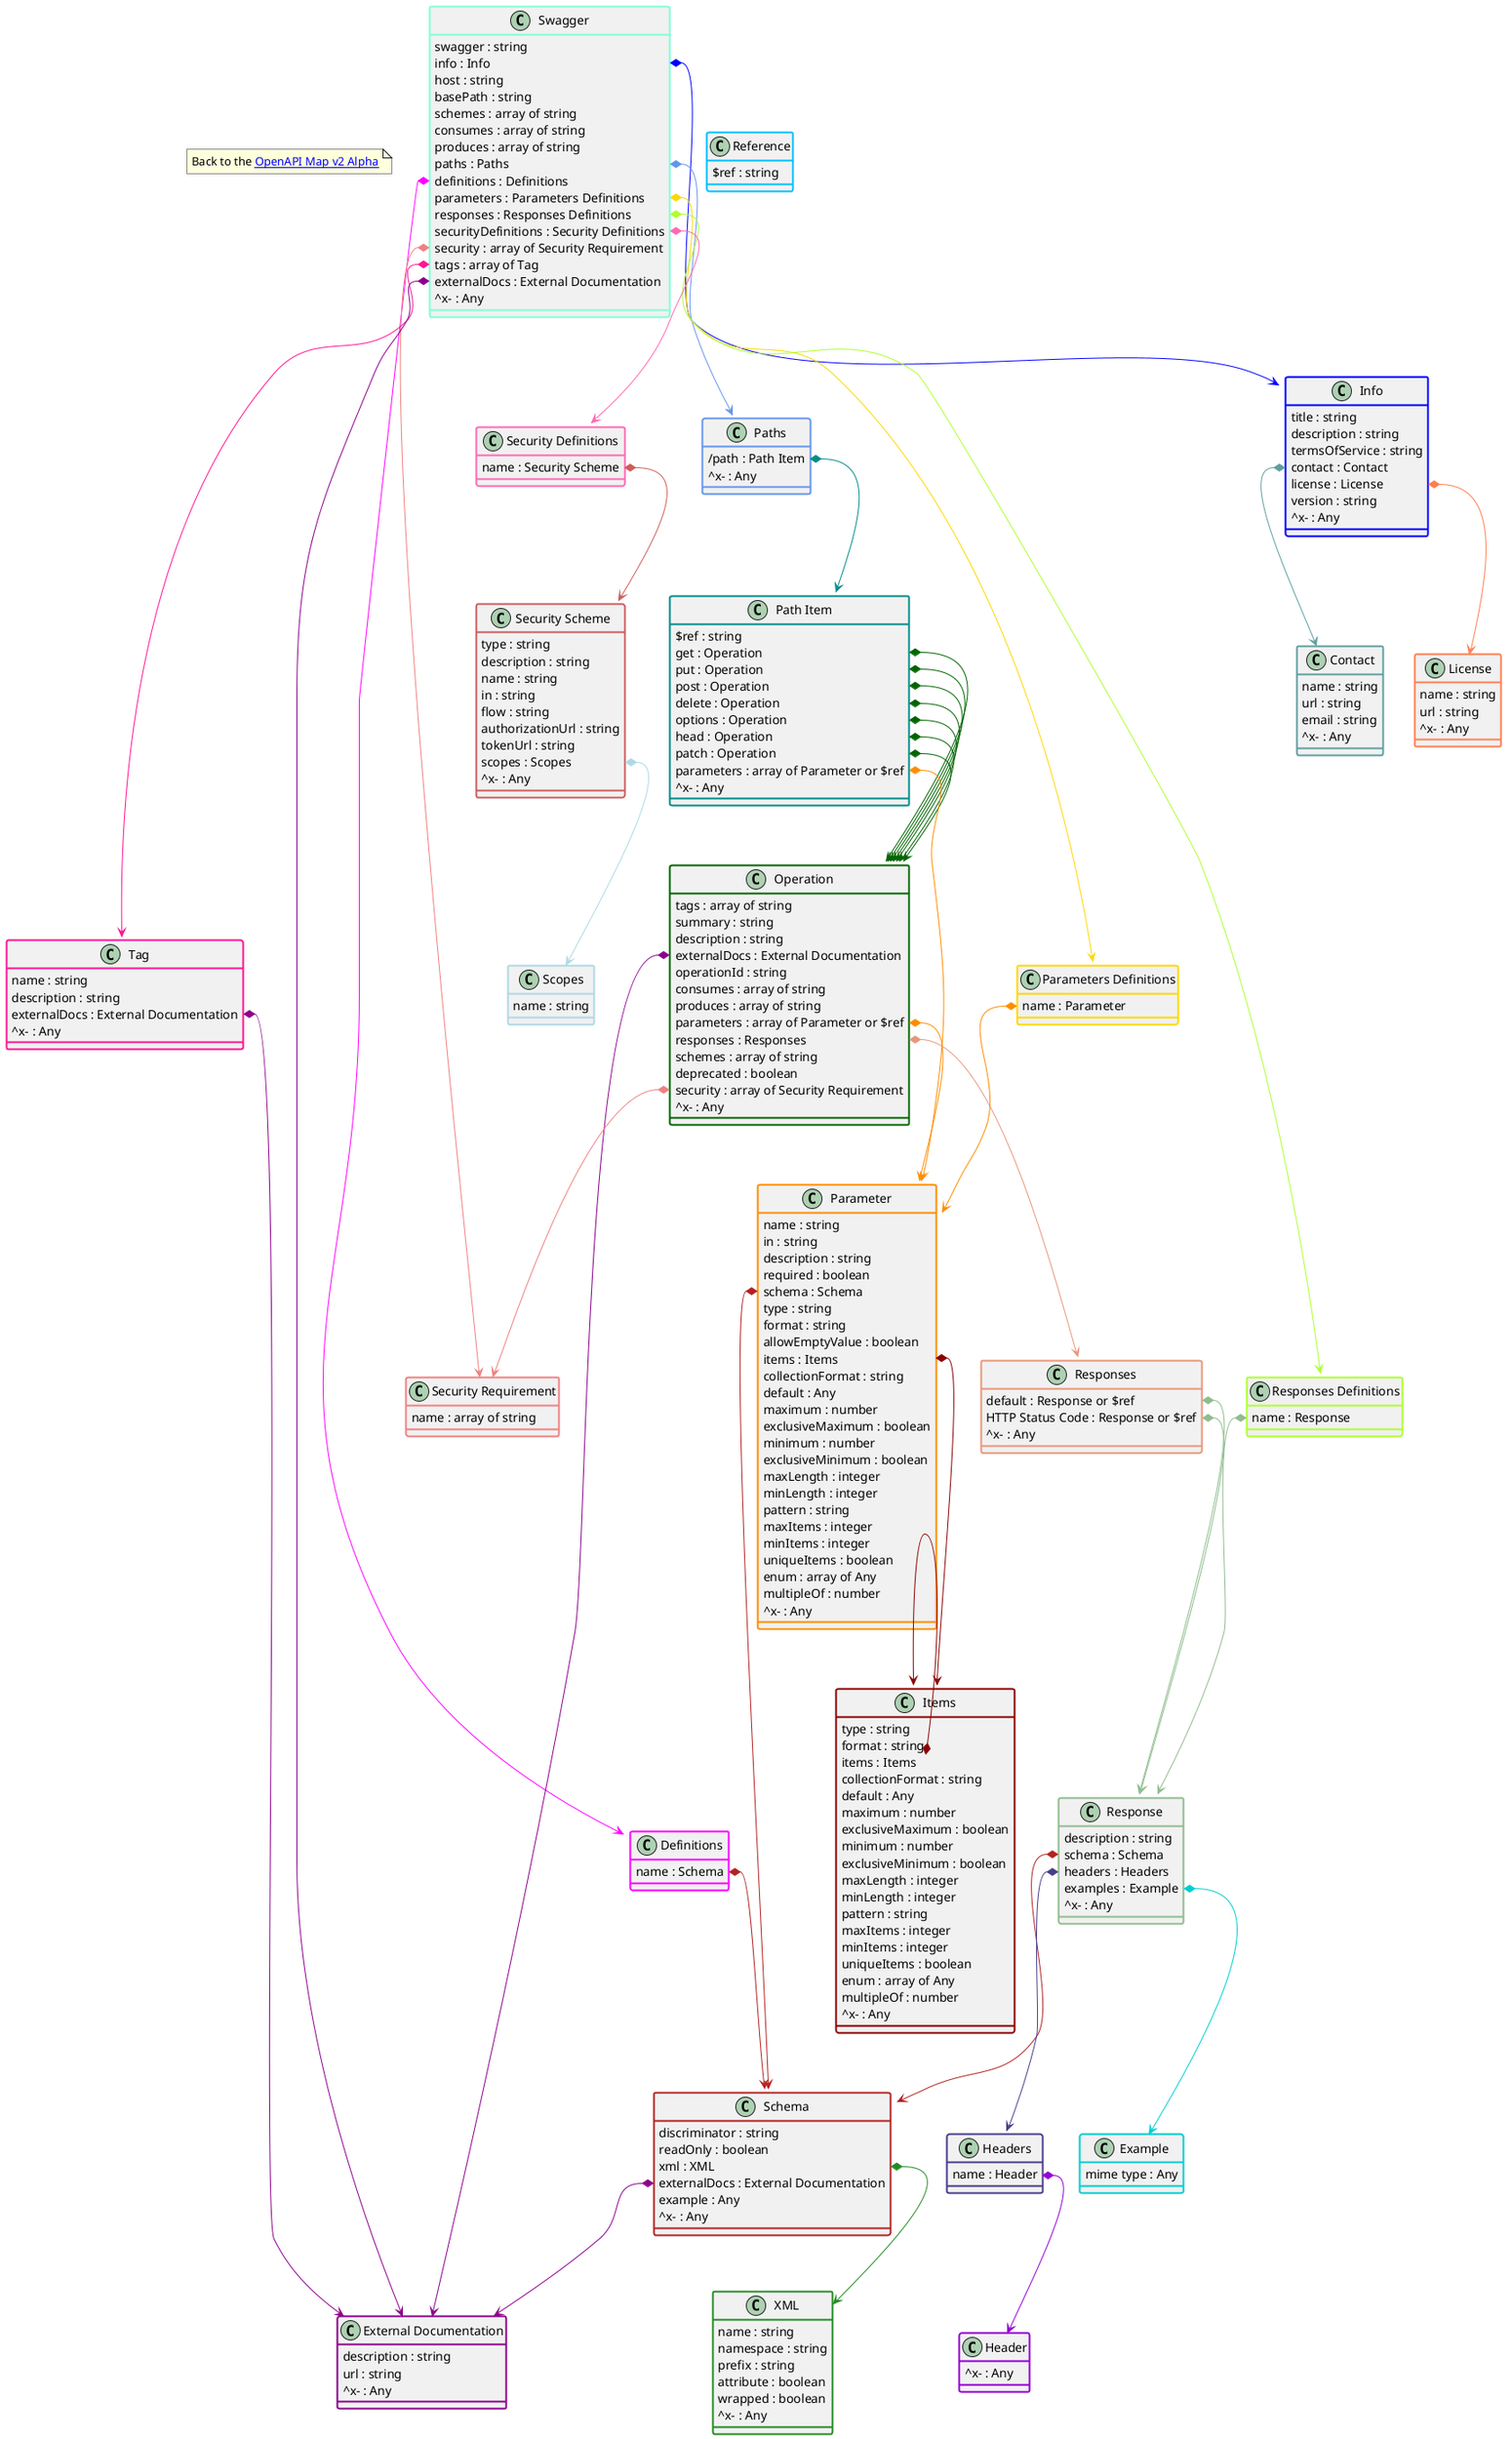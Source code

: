 @startuml
note "Back to the [[/oas-data-viewer-web-component OpenAPI Map v2 Alpha]]" as TITLE
class "Swagger" #line:Aquamarine;line.bold {
  swagger : string
  info : Info
  host : string
  basePath : string
  schemes : array of string
  consumes : array of string
  produces : array of string
  paths : Paths
  definitions : Definitions
  parameters : Parameters Definitions
  responses : Responses Definitions
  securityDefinitions : Security Definitions
  security : array of Security Requirement
  tags : array of Tag
  externalDocs : External Documentation
  ^x- : Any
}
"Swagger::info"*-->"Info" #Blue
"Swagger::paths"*-->"Paths" #CornflowerBlue
"Swagger::definitions"*-->"Definitions" #Fuchsia
"Swagger::parameters"*-->"Parameters Definitions" #Gold
"Swagger::responses"*-->"Responses Definitions" #GreenYellow
"Swagger::securityDefinitions"*-->"Security Definitions" #HotPink
"Swagger::security"*-->"Security Requirement" #LightCoral
"Swagger::tags"*-->"Tag" #DeepPink
"Swagger::externalDocs"*-->"External Documentation" #DarkMagenta

class "Info" #line:Blue;line.bold {
  title : string
  description : string
  termsOfService : string
  contact : Contact
  license : License
  version : string
  ^x- : Any
}
"Info::contact"*-->"Contact" #CadetBlue
"Info::license"*-->"License" #Coral

class "Contact" #line:CadetBlue;line.bold {
  name : string
  url : string
  email : string
  ^x- : Any
}

class "License" #line:Coral;line.bold {
  name : string
  url : string
  ^x- : Any
}

class "Paths" #line:CornflowerBlue;line.bold {
  /path : Path Item
  ^x- : Any
}
"Paths::/path"*-->"Path Item" #DarkCyan

class "Path Item" #line:DarkCyan;line.bold {
  $ref : string
  get : Operation
  put : Operation
  post : Operation
  delete : Operation
  options : Operation
  head : Operation
  patch : Operation
  parameters : array of Parameter or $ref
  ^x- : Any
}
"Path Item::get"*-->"Operation" #DarkGreen
"Path Item::put"*-->"Operation" #DarkGreen
"Path Item::post"*-->"Operation" #DarkGreen
"Path Item::delete"*-->"Operation" #DarkGreen
"Path Item::options"*-->"Operation" #DarkGreen
"Path Item::head"*-->"Operation" #DarkGreen
"Path Item::patch"*-->"Operation" #DarkGreen
"Path Item::parameters"*-->"Parameter" #DarkOrange

class "Operation" #line:DarkGreen;line.bold {
  tags : array of string
  summary : string
  description : string
  externalDocs : External Documentation
  operationId : string
  consumes : array of string
  produces : array of string
  parameters : array of Parameter or $ref
  responses : Responses
  schemes : array of string
  deprecated : boolean
  security : array of Security Requirement
  ^x- : Any
}
"Operation::externalDocs"*-->"External Documentation" #DarkMagenta
"Operation::parameters"*-->"Parameter" #DarkOrange
"Operation::responses"*-->"Responses" #DarkSalmon
"Operation::security"*-->"Security Requirement" #LightCoral

class "External Documentation" #line:DarkMagenta;line.bold {
  description : string
  url : string
  ^x- : Any
}

class "Parameter" #line:DarkOrange;line.bold {
  name : string
  in : string
  description : string
  required : boolean
  schema : Schema
  type : string
  format : string
  allowEmptyValue : boolean
  items : Items
  collectionFormat : string
  default : Any
  maximum : number
  exclusiveMaximum : boolean
  minimum : number
  exclusiveMinimum : boolean
  maxLength : integer
  minLength : integer
  pattern : string
  maxItems : integer
  minItems : integer
  uniqueItems : boolean
  enum : array of Any
  multipleOf : number
  ^x- : Any
}
"Parameter::schema"*-->"Schema" #FireBrick
"Parameter::items"*-->"Items" #DarkRed

class "Items" #line:DarkRed;line.bold {
  type : string
  format : string
  items : Items
  collectionFormat : string
  default : Any
  maximum : number
  exclusiveMaximum : boolean
  minimum : number
  exclusiveMinimum : boolean
  maxLength : integer
  minLength : integer
  pattern : string
  maxItems : integer
  minItems : integer
  uniqueItems : boolean
  enum : array of Any
  multipleOf : number
  ^x- : Any
}
"Items::items"*-->"Items" #DarkRed

class "Responses" #line:DarkSalmon;line.bold {
  default : Response or $ref
  HTTP Status Code : Response or $ref
  ^x- : Any
}
"Responses::default"*-->"Response" #DarkSeaGreen
"Responses::HTTP Status Code"*-->"Response" #DarkSeaGreen

class "Response" #line:DarkSeaGreen;line.bold {
  description : string
  schema : Schema
  headers : Headers
  examples : Example
  ^x- : Any
}
"Response::schema"*-->"Schema" #FireBrick
"Response::headers"*-->"Headers" #DarkSlateBlue
"Response::examples"*-->"Example" #DarkTurquoise

class "Headers" #line:DarkSlateBlue;line.bold {
  name : Header
}
"Headers::name"*-->"Header" #DarkViolet

class "Example" #line:DarkTurquoise;line.bold {
  mime type : Any
}

class "Header" #line:DarkViolet;line.bold {
  ^x- : Any
}

class "Tag" #line:DeepPink;line.bold {
  name : string
  description : string
  externalDocs : External Documentation
  ^x- : Any
}
"Tag::externalDocs"*-->"External Documentation" #DarkMagenta

class "Reference" #line:DeepSkyBlue;line.bold {
  $ref : string
}

class "Schema" #line:FireBrick;line.bold {
  discriminator : string
  readOnly : boolean
  xml : XML
  externalDocs : External Documentation
  example : Any
  ^x- : Any
}
"Schema::xml"*-->"XML" #ForestGreen
"Schema::externalDocs"*-->"External Documentation" #DarkMagenta

class "XML" #line:ForestGreen;line.bold {
  name : string
  namespace : string
  prefix : string
  attribute : boolean
  wrapped : boolean
  ^x- : Any
}

class "Definitions" #line:Fuchsia;line.bold {
  name : Schema
}
"Definitions::name"*-->"Schema" #FireBrick

class "Parameters Definitions" #line:Gold;line.bold {
  name : Parameter
}
"Parameters Definitions::name"*-->"Parameter" #DarkOrange

class "Responses Definitions" #line:GreenYellow;line.bold {
  name : Response
}
"Responses Definitions::name"*-->"Response" #DarkSeaGreen

class "Security Definitions" #line:HotPink;line.bold {
  name : Security Scheme
}
"Security Definitions::name"*-->"Security Scheme" #IndianRed

class "Security Scheme" #line:IndianRed;line.bold {
  type : string
  description : string
  name : string
  in : string
  flow : string
  authorizationUrl : string
  tokenUrl : string
  scopes : Scopes
  ^x- : Any
}
"Security Scheme::scopes"*-->"Scopes" #LightBlue

class "Scopes" #line:LightBlue;line.bold {
  name : string
}

class "Security Requirement" #line:LightCoral;line.bold {
  name : array of string
}

@enduml
